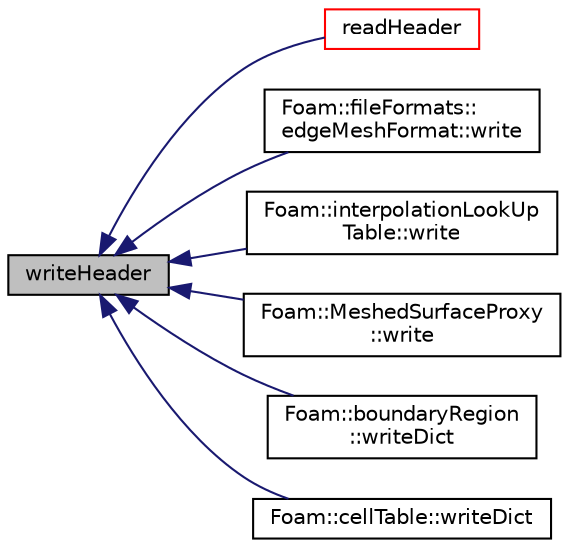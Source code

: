 digraph "writeHeader"
{
  bgcolor="transparent";
  edge [fontname="Helvetica",fontsize="10",labelfontname="Helvetica",labelfontsize="10"];
  node [fontname="Helvetica",fontsize="10",shape=record];
  rankdir="LR";
  Node1 [label="writeHeader",height=0.2,width=0.4,color="black", fillcolor="grey75", style="filled", fontcolor="black"];
  Node1 -> Node2 [dir="back",color="midnightblue",fontsize="10",style="solid",fontname="Helvetica"];
  Node2 [label="readHeader",height=0.2,width=0.4,color="red",URL="$a01170.html#acc5353ca76293212d9dba8a82c0d9a44",tooltip="Read header. "];
  Node1 -> Node3 [dir="back",color="midnightblue",fontsize="10",style="solid",fontname="Helvetica"];
  Node3 [label="Foam::fileFormats::\ledgeMeshFormat::write",height=0.2,width=0.4,color="black",URL="$a00612.html#ac93279b51e2eb12dc1a54daf46bbca98",tooltip="Write edgeMesh with a mimicked IOobject header. "];
  Node1 -> Node4 [dir="back",color="midnightblue",fontsize="10",style="solid",fontname="Helvetica"];
  Node4 [label="Foam::interpolationLookUp\lTable::write",height=0.2,width=0.4,color="black",URL="$a01149.html#ada4325351cd6633d0b4d822118b78bc7",tooltip="Write lookup table to filename. "];
  Node1 -> Node5 [dir="back",color="midnightblue",fontsize="10",style="solid",fontname="Helvetica"];
  Node5 [label="Foam::MeshedSurfaceProxy\l::write",height=0.2,width=0.4,color="black",URL="$a01456.html#a88474a581f2965b69efe09bd143a9900",tooltip="Write to database. "];
  Node1 -> Node6 [dir="back",color="midnightblue",fontsize="10",style="solid",fontname="Helvetica"];
  Node6 [label="Foam::boundaryRegion\l::writeDict",height=0.2,width=0.4,color="black",URL="$a00151.html#a818f7e6de46d8e92c2a2bdf25c528403",tooltip="Write constant/boundaryRegion for later reuse. "];
  Node1 -> Node7 [dir="back",color="midnightblue",fontsize="10",style="solid",fontname="Helvetica"];
  Node7 [label="Foam::cellTable::writeDict",height=0.2,width=0.4,color="black",URL="$a00235.html#a7f45e4b7995dd70575d8f9453f0de76d",tooltip="Write constant/cellTable for later reuse. "];
}
